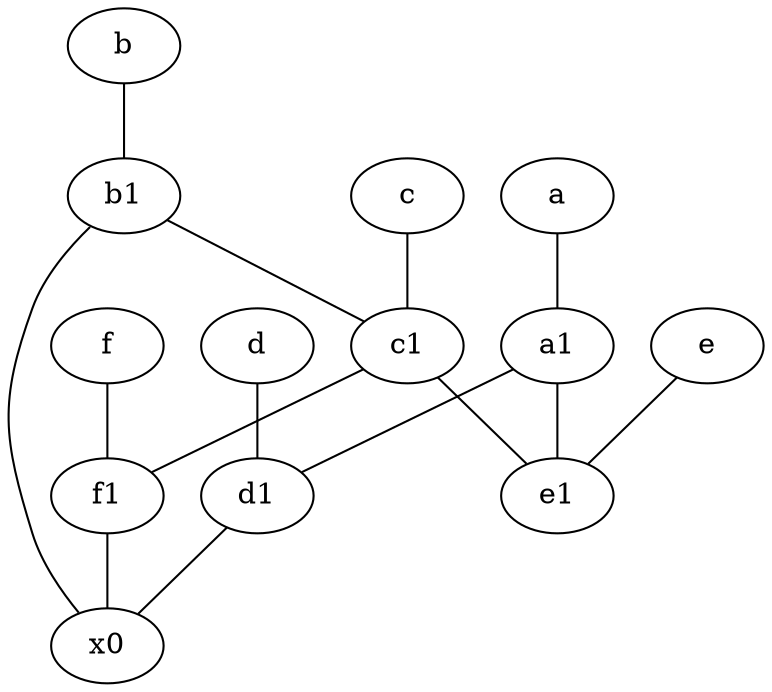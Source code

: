 graph {
	f [pos="3,9!"]
	a [pos="8,2!"]
	c [pos="4.5,2!"]
	d [pos="2,5!"]
	e [pos="7,9!"]
	f1 [pos="3,8!"]
	x0
	e1 [pos="7,7!"]
	d1 [pos="3,5!"]
	a1 [pos="8,3!"]
	b1 [pos="9,4!"]
	b [pos="10,4!"]
	c1 [pos="4.5,3!"]
	f1 -- x0
	b -- b1
	a1 -- d1
	b1 -- c1
	f -- f1
	d1 -- x0
	b1 -- x0
	a1 -- e1
	c -- c1
	d -- d1
	c1 -- e1
	c1 -- f1
	e -- e1
	a -- a1
}

